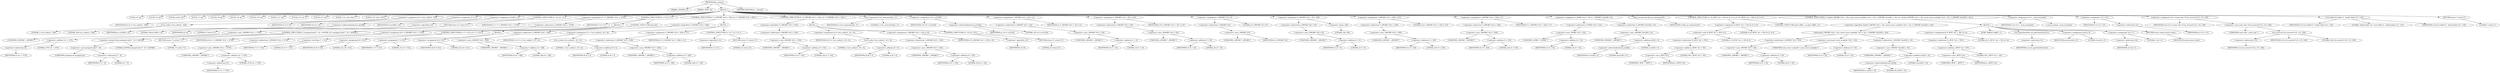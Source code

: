 digraph tftp_connect {  
"1000113" [label = "(METHOD,tftp_connect)" ]
"1000114" [label = "(PARAM,_DWORD *a1)" ]
"1000115" [label = "(PARAM,_BYTE *a2)" ]
"1000116" [label = "(BLOCK,,)" ]
"1000117" [label = "(LOCAL,v4: int)" ]
"1000118" [label = "(LOCAL,v5: int)" ]
"1000119" [label = "(LOCAL,result: int)" ]
"1000120" [label = "(LOCAL,v7: int)" ]
"1000121" [label = "(LOCAL,v8: int)" ]
"1000122" [label = "(LOCAL,v9: int)" ]
"1000123" [label = "(LOCAL,v10: int)" ]
"1000124" [label = "(LOCAL,v11: int)" ]
"1000125" [label = "(LOCAL,v12: int *)" ]
"1000126" [label = "(LOCAL,v13: int)" ]
"1000127" [label = "(LOCAL,v14: const char *)" ]
"1000128" [label = "(LOCAL,v15: char [ 128 ])" ]
"1000129" [label = "(<operator>.assignment,v4 = Curl_ccalloc(1, 336))" ]
"1000130" [label = "(IDENTIFIER,v4,v4 = Curl_ccalloc(1, 336))" ]
"1000131" [label = "(Curl_ccalloc,Curl_ccalloc(1, 336))" ]
"1000132" [label = "(LITERAL,1,Curl_ccalloc(1, 336))" ]
"1000133" [label = "(LITERAL,336,Curl_ccalloc(1, 336))" ]
"1000134" [label = "(<operator>.assignment,v5 = v4)" ]
"1000135" [label = "(IDENTIFIER,v5,v5 = v4)" ]
"1000136" [label = "(IDENTIFIER,v4,v5 = v4)" ]
"1000137" [label = "(<operator>.assignment,a1[188] = v4)" ]
"1000138" [label = "(<operator>.indirectIndexAccess,a1[188])" ]
"1000139" [label = "(IDENTIFIER,a1,a1[188] = v4)" ]
"1000140" [label = "(LITERAL,188,a1[188] = v4)" ]
"1000141" [label = "(IDENTIFIER,v4,a1[188] = v4)" ]
"1000142" [label = "(CONTROL_STRUCTURE,if ( !v4 ),if ( !v4 ))" ]
"1000143" [label = "(<operator>.logicalNot,!v4)" ]
"1000144" [label = "(IDENTIFIER,v4,!v4)" ]
"1000145" [label = "(RETURN,return 27;,return 27;)" ]
"1000146" [label = "(LITERAL,27,return 27;)" ]
"1000147" [label = "(<operator>.assignment,v7 = *(_DWORD *)(*a1 + 1576))" ]
"1000148" [label = "(IDENTIFIER,v7,v7 = *(_DWORD *)(*a1 + 1576))" ]
"1000149" [label = "(<operator>.indirection,*(_DWORD *)(*a1 + 1576))" ]
"1000150" [label = "(<operator>.cast,(_DWORD *)(*a1 + 1576))" ]
"1000151" [label = "(UNKNOWN,_DWORD *,_DWORD *)" ]
"1000152" [label = "(<operator>.addition,*a1 + 1576)" ]
"1000153" [label = "(<operator>.indirection,*a1)" ]
"1000154" [label = "(IDENTIFIER,a1,*a1 + 1576)" ]
"1000155" [label = "(LITERAL,1576,*a1 + 1576)" ]
"1000156" [label = "(CONTROL_STRUCTURE,if ( v7 ),if ( v7 ))" ]
"1000157" [label = "(IDENTIFIER,v7,if ( v7 ))" ]
"1000158" [label = "(BLOCK,,)" ]
"1000159" [label = "(CONTROL_STRUCTURE,if ( (unsigned int)(v7 - 8) > 0xFFB0 ),if ( (unsigned int)(v7 - 8) > 0xFFB0 ))" ]
"1000160" [label = "(<operator>.greaterThan,(unsigned int)(v7 - 8) > 0xFFB0)" ]
"1000161" [label = "(<operator>.cast,(unsigned int)(v7 - 8))" ]
"1000162" [label = "(UNKNOWN,unsigned int,unsigned int)" ]
"1000163" [label = "(<operator>.subtraction,v7 - 8)" ]
"1000164" [label = "(IDENTIFIER,v7,v7 - 8)" ]
"1000165" [label = "(LITERAL,8,v7 - 8)" ]
"1000166" [label = "(LITERAL,0xFFB0,(unsigned int)(v7 - 8) > 0xFFB0)" ]
"1000167" [label = "(RETURN,return 71;,return 71;)" ]
"1000168" [label = "(LITERAL,71,return 71;)" ]
"1000169" [label = "(<operator>.assignment,v8 = *(_DWORD *)(*a1 + 1576))" ]
"1000170" [label = "(IDENTIFIER,v8,v8 = *(_DWORD *)(*a1 + 1576))" ]
"1000171" [label = "(<operator>.indirection,*(_DWORD *)(*a1 + 1576))" ]
"1000172" [label = "(<operator>.cast,(_DWORD *)(*a1 + 1576))" ]
"1000173" [label = "(UNKNOWN,_DWORD *,_DWORD *)" ]
"1000174" [label = "(<operator>.addition,*a1 + 1576)" ]
"1000175" [label = "(<operator>.indirection,*a1)" ]
"1000176" [label = "(IDENTIFIER,a1,*a1 + 1576)" ]
"1000177" [label = "(LITERAL,1576,*a1 + 1576)" ]
"1000178" [label = "(CONTROL_STRUCTURE,if ( v7 < 512 ),if ( v7 < 512 ))" ]
"1000179" [label = "(<operator>.lessThan,v7 < 512)" ]
"1000180" [label = "(IDENTIFIER,v7,v7 < 512)" ]
"1000181" [label = "(LITERAL,512,v7 < 512)" ]
"1000182" [label = "(<operator>.assignment,v8 = 512)" ]
"1000183" [label = "(IDENTIFIER,v8,v8 = 512)" ]
"1000184" [label = "(LITERAL,512,v8 = 512)" ]
"1000185" [label = "(CONTROL_STRUCTURE,else,else)" ]
"1000186" [label = "(BLOCK,,)" ]
"1000187" [label = "(<operator>.assignment,v7 = 512)" ]
"1000188" [label = "(IDENTIFIER,v7,v7 = 512)" ]
"1000189" [label = "(LITERAL,512,v7 = 512)" ]
"1000190" [label = "(<operator>.assignment,v8 = 512)" ]
"1000191" [label = "(IDENTIFIER,v8,v8 = 512)" ]
"1000192" [label = "(LITERAL,512,v8 = 512)" ]
"1000193" [label = "(CONTROL_STRUCTURE,if ( !*(_DWORD *)(v4 + 328) ),if ( !*(_DWORD *)(v4 + 328) ))" ]
"1000194" [label = "(<operator>.logicalNot,!*(_DWORD *)(v4 + 328))" ]
"1000195" [label = "(<operator>.indirection,*(_DWORD *)(v4 + 328))" ]
"1000196" [label = "(<operator>.cast,(_DWORD *)(v4 + 328))" ]
"1000197" [label = "(UNKNOWN,_DWORD *,_DWORD *)" ]
"1000198" [label = "(<operator>.addition,v4 + 328)" ]
"1000199" [label = "(IDENTIFIER,v4,v4 + 328)" ]
"1000200" [label = "(LITERAL,328,v4 + 328)" ]
"1000201" [label = "(BLOCK,,)" ]
"1000202" [label = "(<operator>.assignment,v11 = Curl_ccalloc(1, v8 + 4))" ]
"1000203" [label = "(IDENTIFIER,v11,v11 = Curl_ccalloc(1, v8 + 4))" ]
"1000204" [label = "(Curl_ccalloc,Curl_ccalloc(1, v8 + 4))" ]
"1000205" [label = "(LITERAL,1,Curl_ccalloc(1, v8 + 4))" ]
"1000206" [label = "(<operator>.addition,v8 + 4)" ]
"1000207" [label = "(IDENTIFIER,v8,v8 + 4)" ]
"1000208" [label = "(LITERAL,4,v8 + 4)" ]
"1000209" [label = "(<operator>.assignment,*(_DWORD *)(v5 + 328) = v11)" ]
"1000210" [label = "(<operator>.indirection,*(_DWORD *)(v5 + 328))" ]
"1000211" [label = "(<operator>.cast,(_DWORD *)(v5 + 328))" ]
"1000212" [label = "(UNKNOWN,_DWORD *,_DWORD *)" ]
"1000213" [label = "(<operator>.addition,v5 + 328)" ]
"1000214" [label = "(IDENTIFIER,v5,v5 + 328)" ]
"1000215" [label = "(LITERAL,328,v5 + 328)" ]
"1000216" [label = "(IDENTIFIER,v11,*(_DWORD *)(v5 + 328) = v11)" ]
"1000217" [label = "(CONTROL_STRUCTURE,if ( !v11 ),if ( !v11 ))" ]
"1000218" [label = "(<operator>.logicalNot,!v11)" ]
"1000219" [label = "(IDENTIFIER,v11,!v11)" ]
"1000220" [label = "(RETURN,return 27;,return 27;)" ]
"1000221" [label = "(LITERAL,27,return 27;)" ]
"1000222" [label = "(CONTROL_STRUCTURE,if ( !*(_DWORD *)(v5 + 332) ),if ( !*(_DWORD *)(v5 + 332) ))" ]
"1000223" [label = "(<operator>.logicalNot,!*(_DWORD *)(v5 + 332))" ]
"1000224" [label = "(<operator>.indirection,*(_DWORD *)(v5 + 332))" ]
"1000225" [label = "(<operator>.cast,(_DWORD *)(v5 + 332))" ]
"1000226" [label = "(UNKNOWN,_DWORD *,_DWORD *)" ]
"1000227" [label = "(<operator>.addition,v5 + 332)" ]
"1000228" [label = "(IDENTIFIER,v5,v5 + 332)" ]
"1000229" [label = "(LITERAL,332,v5 + 332)" ]
"1000230" [label = "(BLOCK,,)" ]
"1000231" [label = "(<operator>.assignment,v9 = Curl_ccalloc(1, v8 + 4))" ]
"1000232" [label = "(IDENTIFIER,v9,v9 = Curl_ccalloc(1, v8 + 4))" ]
"1000233" [label = "(Curl_ccalloc,Curl_ccalloc(1, v8 + 4))" ]
"1000234" [label = "(LITERAL,1,Curl_ccalloc(1, v8 + 4))" ]
"1000235" [label = "(<operator>.addition,v8 + 4)" ]
"1000236" [label = "(IDENTIFIER,v8,v8 + 4)" ]
"1000237" [label = "(LITERAL,4,v8 + 4)" ]
"1000238" [label = "(<operator>.assignment,*(_DWORD *)(v5 + 332) = v9)" ]
"1000239" [label = "(<operator>.indirection,*(_DWORD *)(v5 + 332))" ]
"1000240" [label = "(<operator>.cast,(_DWORD *)(v5 + 332))" ]
"1000241" [label = "(UNKNOWN,_DWORD *,_DWORD *)" ]
"1000242" [label = "(<operator>.addition,v5 + 332)" ]
"1000243" [label = "(IDENTIFIER,v5,v5 + 332)" ]
"1000244" [label = "(LITERAL,332,v5 + 332)" ]
"1000245" [label = "(IDENTIFIER,v9,*(_DWORD *)(v5 + 332) = v9)" ]
"1000246" [label = "(CONTROL_STRUCTURE,if ( !v9 ),if ( !v9 ))" ]
"1000247" [label = "(<operator>.logicalNot,!v9)" ]
"1000248" [label = "(IDENTIFIER,v9,!v9)" ]
"1000249" [label = "(RETURN,return 27;,return 27;)" ]
"1000250" [label = "(LITERAL,27,return 27;)" ]
"1000251" [label = "(Curl_conncontrol,Curl_conncontrol(a1, 1))" ]
"1000252" [label = "(IDENTIFIER,a1,Curl_conncontrol(a1, 1))" ]
"1000253" [label = "(LITERAL,1,Curl_conncontrol(a1, 1))" ]
"1000254" [label = "(<operator>.assignment,v10 = a1[105])" ]
"1000255" [label = "(IDENTIFIER,v10,v10 = a1[105])" ]
"1000256" [label = "(<operator>.indirectIndexAccess,a1[105])" ]
"1000257" [label = "(IDENTIFIER,a1,v10 = a1[105])" ]
"1000258" [label = "(LITERAL,105,v10 = a1[105])" ]
"1000259" [label = "(<operator>.assignment,*(_DWORD *)(v5 + 16) = a1)" ]
"1000260" [label = "(<operator>.indirection,*(_DWORD *)(v5 + 16))" ]
"1000261" [label = "(<operator>.cast,(_DWORD *)(v5 + 16))" ]
"1000262" [label = "(UNKNOWN,_DWORD *,_DWORD *)" ]
"1000263" [label = "(<operator>.addition,v5 + 16)" ]
"1000264" [label = "(IDENTIFIER,v5,v5 + 16)" ]
"1000265" [label = "(LITERAL,16,v5 + 16)" ]
"1000266" [label = "(IDENTIFIER,a1,*(_DWORD *)(v5 + 16) = a1)" ]
"1000267" [label = "(<operator>.assignment,*(_DWORD *)(v5 + 20) = v10)" ]
"1000268" [label = "(<operator>.indirection,*(_DWORD *)(v5 + 20))" ]
"1000269" [label = "(<operator>.cast,(_DWORD *)(v5 + 20))" ]
"1000270" [label = "(UNKNOWN,_DWORD *,_DWORD *)" ]
"1000271" [label = "(<operator>.addition,v5 + 20)" ]
"1000272" [label = "(IDENTIFIER,v5,v5 + 20)" ]
"1000273" [label = "(LITERAL,20,v5 + 20)" ]
"1000274" [label = "(IDENTIFIER,v10,*(_DWORD *)(v5 + 20) = v10)" ]
"1000275" [label = "(<operator>.assignment,*(_DWORD *)v5 = 0)" ]
"1000276" [label = "(<operator>.indirection,*(_DWORD *)v5)" ]
"1000277" [label = "(<operator>.cast,(_DWORD *)v5)" ]
"1000278" [label = "(UNKNOWN,_DWORD *,_DWORD *)" ]
"1000279" [label = "(IDENTIFIER,v5,(_DWORD *)v5)" ]
"1000280" [label = "(LITERAL,0,*(_DWORD *)v5 = 0)" ]
"1000281" [label = "(<operator>.assignment,*(_DWORD *)(v5 + 8) = -100)" ]
"1000282" [label = "(<operator>.indirection,*(_DWORD *)(v5 + 8))" ]
"1000283" [label = "(<operator>.cast,(_DWORD *)(v5 + 8))" ]
"1000284" [label = "(UNKNOWN,_DWORD *,_DWORD *)" ]
"1000285" [label = "(<operator>.addition,v5 + 8)" ]
"1000286" [label = "(IDENTIFIER,v5,v5 + 8)" ]
"1000287" [label = "(LITERAL,8,v5 + 8)" ]
"1000288" [label = "(<operator>.minus,-100)" ]
"1000289" [label = "(LITERAL,100,-100)" ]
"1000290" [label = "(<operator>.assignment,*(_DWORD *)(v5 + 320) = 512)" ]
"1000291" [label = "(<operator>.indirection,*(_DWORD *)(v5 + 320))" ]
"1000292" [label = "(<operator>.cast,(_DWORD *)(v5 + 320))" ]
"1000293" [label = "(UNKNOWN,_DWORD *,_DWORD *)" ]
"1000294" [label = "(<operator>.addition,v5 + 320)" ]
"1000295" [label = "(IDENTIFIER,v5,v5 + 320)" ]
"1000296" [label = "(LITERAL,320,v5 + 320)" ]
"1000297" [label = "(LITERAL,512,*(_DWORD *)(v5 + 320) = 512)" ]
"1000298" [label = "(<operator>.assignment,*(_DWORD *)(v5 + 324) = v7)" ]
"1000299" [label = "(<operator>.indirection,*(_DWORD *)(v5 + 324))" ]
"1000300" [label = "(<operator>.cast,(_DWORD *)(v5 + 324))" ]
"1000301" [label = "(UNKNOWN,_DWORD *,_DWORD *)" ]
"1000302" [label = "(<operator>.addition,v5 + 324)" ]
"1000303" [label = "(IDENTIFIER,v5,v5 + 324)" ]
"1000304" [label = "(LITERAL,324,v5 + 324)" ]
"1000305" [label = "(IDENTIFIER,v7,*(_DWORD *)(v5 + 324) = v7)" ]
"1000306" [label = "(<operator>.assignment,*(_WORD *)(v5 + 52) = *(_DWORD *)(a1[20] + 4))" ]
"1000307" [label = "(<operator>.indirection,*(_WORD *)(v5 + 52))" ]
"1000308" [label = "(<operator>.cast,(_WORD *)(v5 + 52))" ]
"1000309" [label = "(UNKNOWN,_WORD *,_WORD *)" ]
"1000310" [label = "(<operator>.addition,v5 + 52)" ]
"1000311" [label = "(IDENTIFIER,v5,v5 + 52)" ]
"1000312" [label = "(LITERAL,52,v5 + 52)" ]
"1000313" [label = "(<operator>.indirection,*(_DWORD *)(a1[20] + 4))" ]
"1000314" [label = "(<operator>.cast,(_DWORD *)(a1[20] + 4))" ]
"1000315" [label = "(UNKNOWN,_DWORD *,_DWORD *)" ]
"1000316" [label = "(<operator>.addition,a1[20] + 4)" ]
"1000317" [label = "(<operator>.indirectIndexAccess,a1[20])" ]
"1000318" [label = "(IDENTIFIER,a1,a1[20] + 4)" ]
"1000319" [label = "(LITERAL,20,a1[20] + 4)" ]
"1000320" [label = "(LITERAL,4,a1[20] + 4)" ]
"1000321" [label = "(tftp_set_timeouts,tftp_set_timeouts(v5))" ]
"1000322" [label = "(IDENTIFIER,v5,tftp_set_timeouts(v5))" ]
"1000323" [label = "(CONTROL_STRUCTURE,if ( (*((_BYTE *)a1 + 591) & 2) != 0 ),if ( (*((_BYTE *)a1 + 591) & 2) != 0 ))" ]
"1000324" [label = "(<operator>.notEquals,(*((_BYTE *)a1 + 591) & 2) != 0)" ]
"1000325" [label = "(<operator>.and,*((_BYTE *)a1 + 591) & 2)" ]
"1000326" [label = "(<operator>.indirection,*((_BYTE *)a1 + 591))" ]
"1000327" [label = "(<operator>.addition,(_BYTE *)a1 + 591)" ]
"1000328" [label = "(<operator>.cast,(_BYTE *)a1)" ]
"1000329" [label = "(UNKNOWN,_BYTE *,_BYTE *)" ]
"1000330" [label = "(IDENTIFIER,a1,(_BYTE *)a1)" ]
"1000331" [label = "(LITERAL,591,(_BYTE *)a1 + 591)" ]
"1000332" [label = "(LITERAL,2,*((_BYTE *)a1 + 591) & 2)" ]
"1000333" [label = "(LITERAL,0,(*((_BYTE *)a1 + 591) & 2) != 0)" ]
"1000334" [label = "(CONTROL_STRUCTURE,goto LABEL_11;,goto LABEL_11;)" ]
"1000335" [label = "(CONTROL_STRUCTURE,if ( !bind(*(_DWORD *)(v5 + 20), (const struct sockaddr *)(v5 + 52), *(_DWORD *)(a1[20] + 16)) ),if ( !bind(*(_DWORD *)(v5 + 20), (const struct sockaddr *)(v5 + 52), *(_DWORD *)(a1[20] + 16)) ))" ]
"1000336" [label = "(<operator>.logicalNot,!bind(*(_DWORD *)(v5 + 20), (const struct sockaddr *)(v5 + 52), *(_DWORD *)(a1[20] + 16)))" ]
"1000337" [label = "(bind,bind(*(_DWORD *)(v5 + 20), (const struct sockaddr *)(v5 + 52), *(_DWORD *)(a1[20] + 16)))" ]
"1000338" [label = "(<operator>.indirection,*(_DWORD *)(v5 + 20))" ]
"1000339" [label = "(<operator>.cast,(_DWORD *)(v5 + 20))" ]
"1000340" [label = "(UNKNOWN,_DWORD *,_DWORD *)" ]
"1000341" [label = "(<operator>.addition,v5 + 20)" ]
"1000342" [label = "(IDENTIFIER,v5,v5 + 20)" ]
"1000343" [label = "(LITERAL,20,v5 + 20)" ]
"1000344" [label = "(<operator>.cast,(const struct sockaddr *)(v5 + 52))" ]
"1000345" [label = "(UNKNOWN,const struct sockaddr *,const struct sockaddr *)" ]
"1000346" [label = "(<operator>.addition,v5 + 52)" ]
"1000347" [label = "(IDENTIFIER,v5,v5 + 52)" ]
"1000348" [label = "(LITERAL,52,v5 + 52)" ]
"1000349" [label = "(<operator>.indirection,*(_DWORD *)(a1[20] + 16))" ]
"1000350" [label = "(<operator>.cast,(_DWORD *)(a1[20] + 16))" ]
"1000351" [label = "(UNKNOWN,_DWORD *,_DWORD *)" ]
"1000352" [label = "(<operator>.addition,a1[20] + 16)" ]
"1000353" [label = "(<operator>.indirectIndexAccess,a1[20])" ]
"1000354" [label = "(IDENTIFIER,a1,a1[20] + 16)" ]
"1000355" [label = "(LITERAL,20,a1[20] + 16)" ]
"1000356" [label = "(LITERAL,16,a1[20] + 16)" ]
"1000357" [label = "(BLOCK,,)" ]
"1000358" [label = "(<operators>.assignmentOr,*((_BYTE *)a1 + 591) |= 2u)" ]
"1000359" [label = "(<operator>.indirection,*((_BYTE *)a1 + 591))" ]
"1000360" [label = "(<operator>.addition,(_BYTE *)a1 + 591)" ]
"1000361" [label = "(<operator>.cast,(_BYTE *)a1)" ]
"1000362" [label = "(UNKNOWN,_BYTE *,_BYTE *)" ]
"1000363" [label = "(IDENTIFIER,a1,(_BYTE *)a1)" ]
"1000364" [label = "(LITERAL,591,(_BYTE *)a1 + 591)" ]
"1000365" [label = "(LITERAL,2u,*((_BYTE *)a1 + 591) |= 2u)" ]
"1000366" [label = "(JUMP_TARGET,LABEL_11)" ]
"1000367" [label = "(Curl_pgrsStartNow,Curl_pgrsStartNow(*a1))" ]
"1000368" [label = "(<operator>.indirection,*a1)" ]
"1000369" [label = "(IDENTIFIER,a1,Curl_pgrsStartNow(*a1))" ]
"1000370" [label = "(<operator>.assignment,result = 0)" ]
"1000371" [label = "(IDENTIFIER,result,result = 0)" ]
"1000372" [label = "(LITERAL,0,result = 0)" ]
"1000373" [label = "(<operator>.assignment,*a2 = 1)" ]
"1000374" [label = "(<operator>.indirection,*a2)" ]
"1000375" [label = "(IDENTIFIER,a2,*a2 = 1)" ]
"1000376" [label = "(LITERAL,1,*a2 = 1)" ]
"1000377" [label = "(RETURN,return result;,return result;)" ]
"1000378" [label = "(IDENTIFIER,result,return result;)" ]
"1000379" [label = "(<operator>.assignment,v12 = _errno_location())" ]
"1000380" [label = "(IDENTIFIER,v12,v12 = _errno_location())" ]
"1000381" [label = "(_errno_location,_errno_location())" ]
"1000382" [label = "(<operator>.assignment,v13 = *a1)" ]
"1000383" [label = "(IDENTIFIER,v13,v13 = *a1)" ]
"1000384" [label = "(<operator>.indirection,*a1)" ]
"1000385" [label = "(IDENTIFIER,a1,v13 = *a1)" ]
"1000386" [label = "(<operator>.assignment,v14 = (const char *)Curl_strerror(*v12, v15, 128))" ]
"1000387" [label = "(IDENTIFIER,v14,v14 = (const char *)Curl_strerror(*v12, v15, 128))" ]
"1000388" [label = "(<operator>.cast,(const char *)Curl_strerror(*v12, v15, 128))" ]
"1000389" [label = "(UNKNOWN,const char *,const char *)" ]
"1000390" [label = "(Curl_strerror,Curl_strerror(*v12, v15, 128))" ]
"1000391" [label = "(<operator>.indirection,*v12)" ]
"1000392" [label = "(IDENTIFIER,v12,Curl_strerror(*v12, v15, 128))" ]
"1000393" [label = "(IDENTIFIER,v15,Curl_strerror(*v12, v15, 128))" ]
"1000394" [label = "(LITERAL,128,Curl_strerror(*v12, v15, 128))" ]
"1000395" [label = "(Curl_failf,Curl_failf(v13, \"bind() failed; %s\", v14))" ]
"1000396" [label = "(IDENTIFIER,v13,Curl_failf(v13, \"bind() failed; %s\", v14))" ]
"1000397" [label = "(LITERAL,\"bind() failed; %s\",Curl_failf(v13, \"bind() failed; %s\", v14))" ]
"1000398" [label = "(IDENTIFIER,v14,Curl_failf(v13, \"bind() failed; %s\", v14))" ]
"1000399" [label = "(RETURN,return 7;,return 7;)" ]
"1000400" [label = "(LITERAL,7,return 7;)" ]
"1000401" [label = "(METHOD_RETURN,int __fastcall)" ]
  "1000113" -> "1000114" 
  "1000113" -> "1000115" 
  "1000113" -> "1000116" 
  "1000113" -> "1000401" 
  "1000116" -> "1000117" 
  "1000116" -> "1000118" 
  "1000116" -> "1000119" 
  "1000116" -> "1000120" 
  "1000116" -> "1000121" 
  "1000116" -> "1000122" 
  "1000116" -> "1000123" 
  "1000116" -> "1000124" 
  "1000116" -> "1000125" 
  "1000116" -> "1000126" 
  "1000116" -> "1000127" 
  "1000116" -> "1000128" 
  "1000116" -> "1000129" 
  "1000116" -> "1000134" 
  "1000116" -> "1000137" 
  "1000116" -> "1000142" 
  "1000116" -> "1000147" 
  "1000116" -> "1000156" 
  "1000116" -> "1000193" 
  "1000116" -> "1000222" 
  "1000116" -> "1000251" 
  "1000116" -> "1000254" 
  "1000116" -> "1000259" 
  "1000116" -> "1000267" 
  "1000116" -> "1000275" 
  "1000116" -> "1000281" 
  "1000116" -> "1000290" 
  "1000116" -> "1000298" 
  "1000116" -> "1000306" 
  "1000116" -> "1000321" 
  "1000116" -> "1000323" 
  "1000116" -> "1000335" 
  "1000116" -> "1000379" 
  "1000116" -> "1000382" 
  "1000116" -> "1000386" 
  "1000116" -> "1000395" 
  "1000116" -> "1000399" 
  "1000129" -> "1000130" 
  "1000129" -> "1000131" 
  "1000131" -> "1000132" 
  "1000131" -> "1000133" 
  "1000134" -> "1000135" 
  "1000134" -> "1000136" 
  "1000137" -> "1000138" 
  "1000137" -> "1000141" 
  "1000138" -> "1000139" 
  "1000138" -> "1000140" 
  "1000142" -> "1000143" 
  "1000142" -> "1000145" 
  "1000143" -> "1000144" 
  "1000145" -> "1000146" 
  "1000147" -> "1000148" 
  "1000147" -> "1000149" 
  "1000149" -> "1000150" 
  "1000150" -> "1000151" 
  "1000150" -> "1000152" 
  "1000152" -> "1000153" 
  "1000152" -> "1000155" 
  "1000153" -> "1000154" 
  "1000156" -> "1000157" 
  "1000156" -> "1000158" 
  "1000156" -> "1000185" 
  "1000158" -> "1000159" 
  "1000158" -> "1000169" 
  "1000158" -> "1000178" 
  "1000159" -> "1000160" 
  "1000159" -> "1000167" 
  "1000160" -> "1000161" 
  "1000160" -> "1000166" 
  "1000161" -> "1000162" 
  "1000161" -> "1000163" 
  "1000163" -> "1000164" 
  "1000163" -> "1000165" 
  "1000167" -> "1000168" 
  "1000169" -> "1000170" 
  "1000169" -> "1000171" 
  "1000171" -> "1000172" 
  "1000172" -> "1000173" 
  "1000172" -> "1000174" 
  "1000174" -> "1000175" 
  "1000174" -> "1000177" 
  "1000175" -> "1000176" 
  "1000178" -> "1000179" 
  "1000178" -> "1000182" 
  "1000179" -> "1000180" 
  "1000179" -> "1000181" 
  "1000182" -> "1000183" 
  "1000182" -> "1000184" 
  "1000185" -> "1000186" 
  "1000186" -> "1000187" 
  "1000186" -> "1000190" 
  "1000187" -> "1000188" 
  "1000187" -> "1000189" 
  "1000190" -> "1000191" 
  "1000190" -> "1000192" 
  "1000193" -> "1000194" 
  "1000193" -> "1000201" 
  "1000194" -> "1000195" 
  "1000195" -> "1000196" 
  "1000196" -> "1000197" 
  "1000196" -> "1000198" 
  "1000198" -> "1000199" 
  "1000198" -> "1000200" 
  "1000201" -> "1000202" 
  "1000201" -> "1000209" 
  "1000201" -> "1000217" 
  "1000202" -> "1000203" 
  "1000202" -> "1000204" 
  "1000204" -> "1000205" 
  "1000204" -> "1000206" 
  "1000206" -> "1000207" 
  "1000206" -> "1000208" 
  "1000209" -> "1000210" 
  "1000209" -> "1000216" 
  "1000210" -> "1000211" 
  "1000211" -> "1000212" 
  "1000211" -> "1000213" 
  "1000213" -> "1000214" 
  "1000213" -> "1000215" 
  "1000217" -> "1000218" 
  "1000217" -> "1000220" 
  "1000218" -> "1000219" 
  "1000220" -> "1000221" 
  "1000222" -> "1000223" 
  "1000222" -> "1000230" 
  "1000223" -> "1000224" 
  "1000224" -> "1000225" 
  "1000225" -> "1000226" 
  "1000225" -> "1000227" 
  "1000227" -> "1000228" 
  "1000227" -> "1000229" 
  "1000230" -> "1000231" 
  "1000230" -> "1000238" 
  "1000230" -> "1000246" 
  "1000231" -> "1000232" 
  "1000231" -> "1000233" 
  "1000233" -> "1000234" 
  "1000233" -> "1000235" 
  "1000235" -> "1000236" 
  "1000235" -> "1000237" 
  "1000238" -> "1000239" 
  "1000238" -> "1000245" 
  "1000239" -> "1000240" 
  "1000240" -> "1000241" 
  "1000240" -> "1000242" 
  "1000242" -> "1000243" 
  "1000242" -> "1000244" 
  "1000246" -> "1000247" 
  "1000246" -> "1000249" 
  "1000247" -> "1000248" 
  "1000249" -> "1000250" 
  "1000251" -> "1000252" 
  "1000251" -> "1000253" 
  "1000254" -> "1000255" 
  "1000254" -> "1000256" 
  "1000256" -> "1000257" 
  "1000256" -> "1000258" 
  "1000259" -> "1000260" 
  "1000259" -> "1000266" 
  "1000260" -> "1000261" 
  "1000261" -> "1000262" 
  "1000261" -> "1000263" 
  "1000263" -> "1000264" 
  "1000263" -> "1000265" 
  "1000267" -> "1000268" 
  "1000267" -> "1000274" 
  "1000268" -> "1000269" 
  "1000269" -> "1000270" 
  "1000269" -> "1000271" 
  "1000271" -> "1000272" 
  "1000271" -> "1000273" 
  "1000275" -> "1000276" 
  "1000275" -> "1000280" 
  "1000276" -> "1000277" 
  "1000277" -> "1000278" 
  "1000277" -> "1000279" 
  "1000281" -> "1000282" 
  "1000281" -> "1000288" 
  "1000282" -> "1000283" 
  "1000283" -> "1000284" 
  "1000283" -> "1000285" 
  "1000285" -> "1000286" 
  "1000285" -> "1000287" 
  "1000288" -> "1000289" 
  "1000290" -> "1000291" 
  "1000290" -> "1000297" 
  "1000291" -> "1000292" 
  "1000292" -> "1000293" 
  "1000292" -> "1000294" 
  "1000294" -> "1000295" 
  "1000294" -> "1000296" 
  "1000298" -> "1000299" 
  "1000298" -> "1000305" 
  "1000299" -> "1000300" 
  "1000300" -> "1000301" 
  "1000300" -> "1000302" 
  "1000302" -> "1000303" 
  "1000302" -> "1000304" 
  "1000306" -> "1000307" 
  "1000306" -> "1000313" 
  "1000307" -> "1000308" 
  "1000308" -> "1000309" 
  "1000308" -> "1000310" 
  "1000310" -> "1000311" 
  "1000310" -> "1000312" 
  "1000313" -> "1000314" 
  "1000314" -> "1000315" 
  "1000314" -> "1000316" 
  "1000316" -> "1000317" 
  "1000316" -> "1000320" 
  "1000317" -> "1000318" 
  "1000317" -> "1000319" 
  "1000321" -> "1000322" 
  "1000323" -> "1000324" 
  "1000323" -> "1000334" 
  "1000324" -> "1000325" 
  "1000324" -> "1000333" 
  "1000325" -> "1000326" 
  "1000325" -> "1000332" 
  "1000326" -> "1000327" 
  "1000327" -> "1000328" 
  "1000327" -> "1000331" 
  "1000328" -> "1000329" 
  "1000328" -> "1000330" 
  "1000335" -> "1000336" 
  "1000335" -> "1000357" 
  "1000336" -> "1000337" 
  "1000337" -> "1000338" 
  "1000337" -> "1000344" 
  "1000337" -> "1000349" 
  "1000338" -> "1000339" 
  "1000339" -> "1000340" 
  "1000339" -> "1000341" 
  "1000341" -> "1000342" 
  "1000341" -> "1000343" 
  "1000344" -> "1000345" 
  "1000344" -> "1000346" 
  "1000346" -> "1000347" 
  "1000346" -> "1000348" 
  "1000349" -> "1000350" 
  "1000350" -> "1000351" 
  "1000350" -> "1000352" 
  "1000352" -> "1000353" 
  "1000352" -> "1000356" 
  "1000353" -> "1000354" 
  "1000353" -> "1000355" 
  "1000357" -> "1000358" 
  "1000357" -> "1000366" 
  "1000357" -> "1000367" 
  "1000357" -> "1000370" 
  "1000357" -> "1000373" 
  "1000357" -> "1000377" 
  "1000358" -> "1000359" 
  "1000358" -> "1000365" 
  "1000359" -> "1000360" 
  "1000360" -> "1000361" 
  "1000360" -> "1000364" 
  "1000361" -> "1000362" 
  "1000361" -> "1000363" 
  "1000367" -> "1000368" 
  "1000368" -> "1000369" 
  "1000370" -> "1000371" 
  "1000370" -> "1000372" 
  "1000373" -> "1000374" 
  "1000373" -> "1000376" 
  "1000374" -> "1000375" 
  "1000377" -> "1000378" 
  "1000379" -> "1000380" 
  "1000379" -> "1000381" 
  "1000382" -> "1000383" 
  "1000382" -> "1000384" 
  "1000384" -> "1000385" 
  "1000386" -> "1000387" 
  "1000386" -> "1000388" 
  "1000388" -> "1000389" 
  "1000388" -> "1000390" 
  "1000390" -> "1000391" 
  "1000390" -> "1000393" 
  "1000390" -> "1000394" 
  "1000391" -> "1000392" 
  "1000395" -> "1000396" 
  "1000395" -> "1000397" 
  "1000395" -> "1000398" 
  "1000399" -> "1000400" 
}
